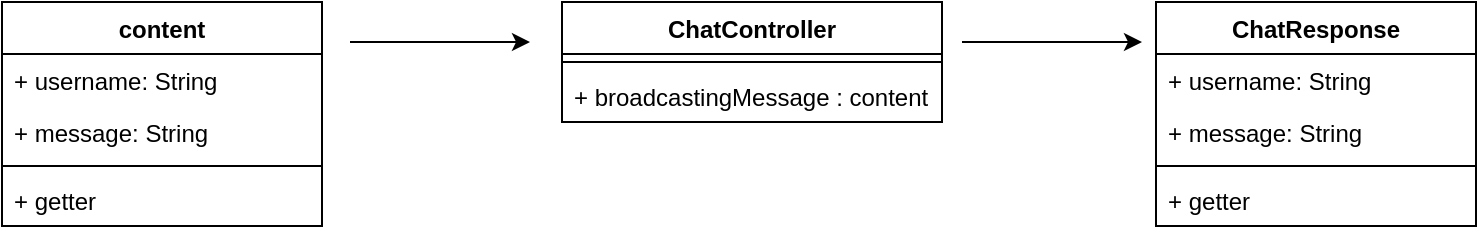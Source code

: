 <mxfile version="12.9.3" type="device"><diagram id="KxpQcHZvZUxV9NvSdwzq" name="chat"><mxGraphModel dx="1039" dy="816" grid="1" gridSize="10" guides="1" tooltips="1" connect="1" arrows="1" fold="1" page="1" pageScale="1" pageWidth="1169" pageHeight="827" math="0" shadow="0"><root><mxCell id="0"/><mxCell id="1" parent="0"/><mxCell id="ih4CJlFlAdq3S9nXvmHj-1" value="content" style="swimlane;fontStyle=1;align=center;verticalAlign=top;childLayout=stackLayout;horizontal=1;startSize=26;horizontalStack=0;resizeParent=1;resizeParentMax=0;resizeLast=0;collapsible=1;marginBottom=0;" vertex="1" parent="1"><mxGeometry x="30" y="100" width="160" height="112" as="geometry"/></mxCell><mxCell id="ih4CJlFlAdq3S9nXvmHj-2" value="+ username: String" style="text;strokeColor=none;fillColor=none;align=left;verticalAlign=top;spacingLeft=4;spacingRight=4;overflow=hidden;rotatable=0;points=[[0,0.5],[1,0.5]];portConstraint=eastwest;" vertex="1" parent="ih4CJlFlAdq3S9nXvmHj-1"><mxGeometry y="26" width="160" height="26" as="geometry"/></mxCell><mxCell id="ih4CJlFlAdq3S9nXvmHj-5" value="+ message: String" style="text;strokeColor=none;fillColor=none;align=left;verticalAlign=top;spacingLeft=4;spacingRight=4;overflow=hidden;rotatable=0;points=[[0,0.5],[1,0.5]];portConstraint=eastwest;" vertex="1" parent="ih4CJlFlAdq3S9nXvmHj-1"><mxGeometry y="52" width="160" height="26" as="geometry"/></mxCell><mxCell id="ih4CJlFlAdq3S9nXvmHj-3" value="" style="line;strokeWidth=1;fillColor=none;align=left;verticalAlign=middle;spacingTop=-1;spacingLeft=3;spacingRight=3;rotatable=0;labelPosition=right;points=[];portConstraint=eastwest;" vertex="1" parent="ih4CJlFlAdq3S9nXvmHj-1"><mxGeometry y="78" width="160" height="8" as="geometry"/></mxCell><mxCell id="ih4CJlFlAdq3S9nXvmHj-4" value="+ getter" style="text;strokeColor=none;fillColor=none;align=left;verticalAlign=top;spacingLeft=4;spacingRight=4;overflow=hidden;rotatable=0;points=[[0,0.5],[1,0.5]];portConstraint=eastwest;" vertex="1" parent="ih4CJlFlAdq3S9nXvmHj-1"><mxGeometry y="86" width="160" height="26" as="geometry"/></mxCell><mxCell id="ih4CJlFlAdq3S9nXvmHj-6" value="" style="endArrow=classic;html=1;" edge="1" parent="1"><mxGeometry width="50" height="50" relative="1" as="geometry"><mxPoint x="204" y="120" as="sourcePoint"/><mxPoint x="294" y="120" as="targetPoint"/></mxGeometry></mxCell><mxCell id="ih4CJlFlAdq3S9nXvmHj-7" value="ChatController" style="swimlane;fontStyle=1;align=center;verticalAlign=top;childLayout=stackLayout;horizontal=1;startSize=26;horizontalStack=0;resizeParent=1;resizeParentMax=0;resizeLast=0;collapsible=1;marginBottom=0;" vertex="1" parent="1"><mxGeometry x="310" y="100" width="190" height="60" as="geometry"/></mxCell><mxCell id="ih4CJlFlAdq3S9nXvmHj-10" value="" style="line;strokeWidth=1;fillColor=none;align=left;verticalAlign=middle;spacingTop=-1;spacingLeft=3;spacingRight=3;rotatable=0;labelPosition=right;points=[];portConstraint=eastwest;" vertex="1" parent="ih4CJlFlAdq3S9nXvmHj-7"><mxGeometry y="26" width="190" height="8" as="geometry"/></mxCell><mxCell id="ih4CJlFlAdq3S9nXvmHj-11" value="+ broadcastingMessage : content" style="text;strokeColor=none;fillColor=none;align=left;verticalAlign=top;spacingLeft=4;spacingRight=4;overflow=hidden;rotatable=0;points=[[0,0.5],[1,0.5]];portConstraint=eastwest;" vertex="1" parent="ih4CJlFlAdq3S9nXvmHj-7"><mxGeometry y="34" width="190" height="26" as="geometry"/></mxCell><mxCell id="ih4CJlFlAdq3S9nXvmHj-12" value="ChatResponse" style="swimlane;fontStyle=1;align=center;verticalAlign=top;childLayout=stackLayout;horizontal=1;startSize=26;horizontalStack=0;resizeParent=1;resizeParentMax=0;resizeLast=0;collapsible=1;marginBottom=0;" vertex="1" parent="1"><mxGeometry x="607" y="100" width="160" height="112" as="geometry"/></mxCell><mxCell id="ih4CJlFlAdq3S9nXvmHj-13" value="+ username: String" style="text;strokeColor=none;fillColor=none;align=left;verticalAlign=top;spacingLeft=4;spacingRight=4;overflow=hidden;rotatable=0;points=[[0,0.5],[1,0.5]];portConstraint=eastwest;" vertex="1" parent="ih4CJlFlAdq3S9nXvmHj-12"><mxGeometry y="26" width="160" height="26" as="geometry"/></mxCell><mxCell id="ih4CJlFlAdq3S9nXvmHj-14" value="+ message: String" style="text;strokeColor=none;fillColor=none;align=left;verticalAlign=top;spacingLeft=4;spacingRight=4;overflow=hidden;rotatable=0;points=[[0,0.5],[1,0.5]];portConstraint=eastwest;" vertex="1" parent="ih4CJlFlAdq3S9nXvmHj-12"><mxGeometry y="52" width="160" height="26" as="geometry"/></mxCell><mxCell id="ih4CJlFlAdq3S9nXvmHj-15" value="" style="line;strokeWidth=1;fillColor=none;align=left;verticalAlign=middle;spacingTop=-1;spacingLeft=3;spacingRight=3;rotatable=0;labelPosition=right;points=[];portConstraint=eastwest;" vertex="1" parent="ih4CJlFlAdq3S9nXvmHj-12"><mxGeometry y="78" width="160" height="8" as="geometry"/></mxCell><mxCell id="ih4CJlFlAdq3S9nXvmHj-16" value="+ getter" style="text;strokeColor=none;fillColor=none;align=left;verticalAlign=top;spacingLeft=4;spacingRight=4;overflow=hidden;rotatable=0;points=[[0,0.5],[1,0.5]];portConstraint=eastwest;" vertex="1" parent="ih4CJlFlAdq3S9nXvmHj-12"><mxGeometry y="86" width="160" height="26" as="geometry"/></mxCell><mxCell id="ih4CJlFlAdq3S9nXvmHj-17" value="" style="endArrow=classic;html=1;" edge="1" parent="1"><mxGeometry width="50" height="50" relative="1" as="geometry"><mxPoint x="510" y="120" as="sourcePoint"/><mxPoint x="600" y="120" as="targetPoint"/></mxGeometry></mxCell></root></mxGraphModel></diagram></mxfile>